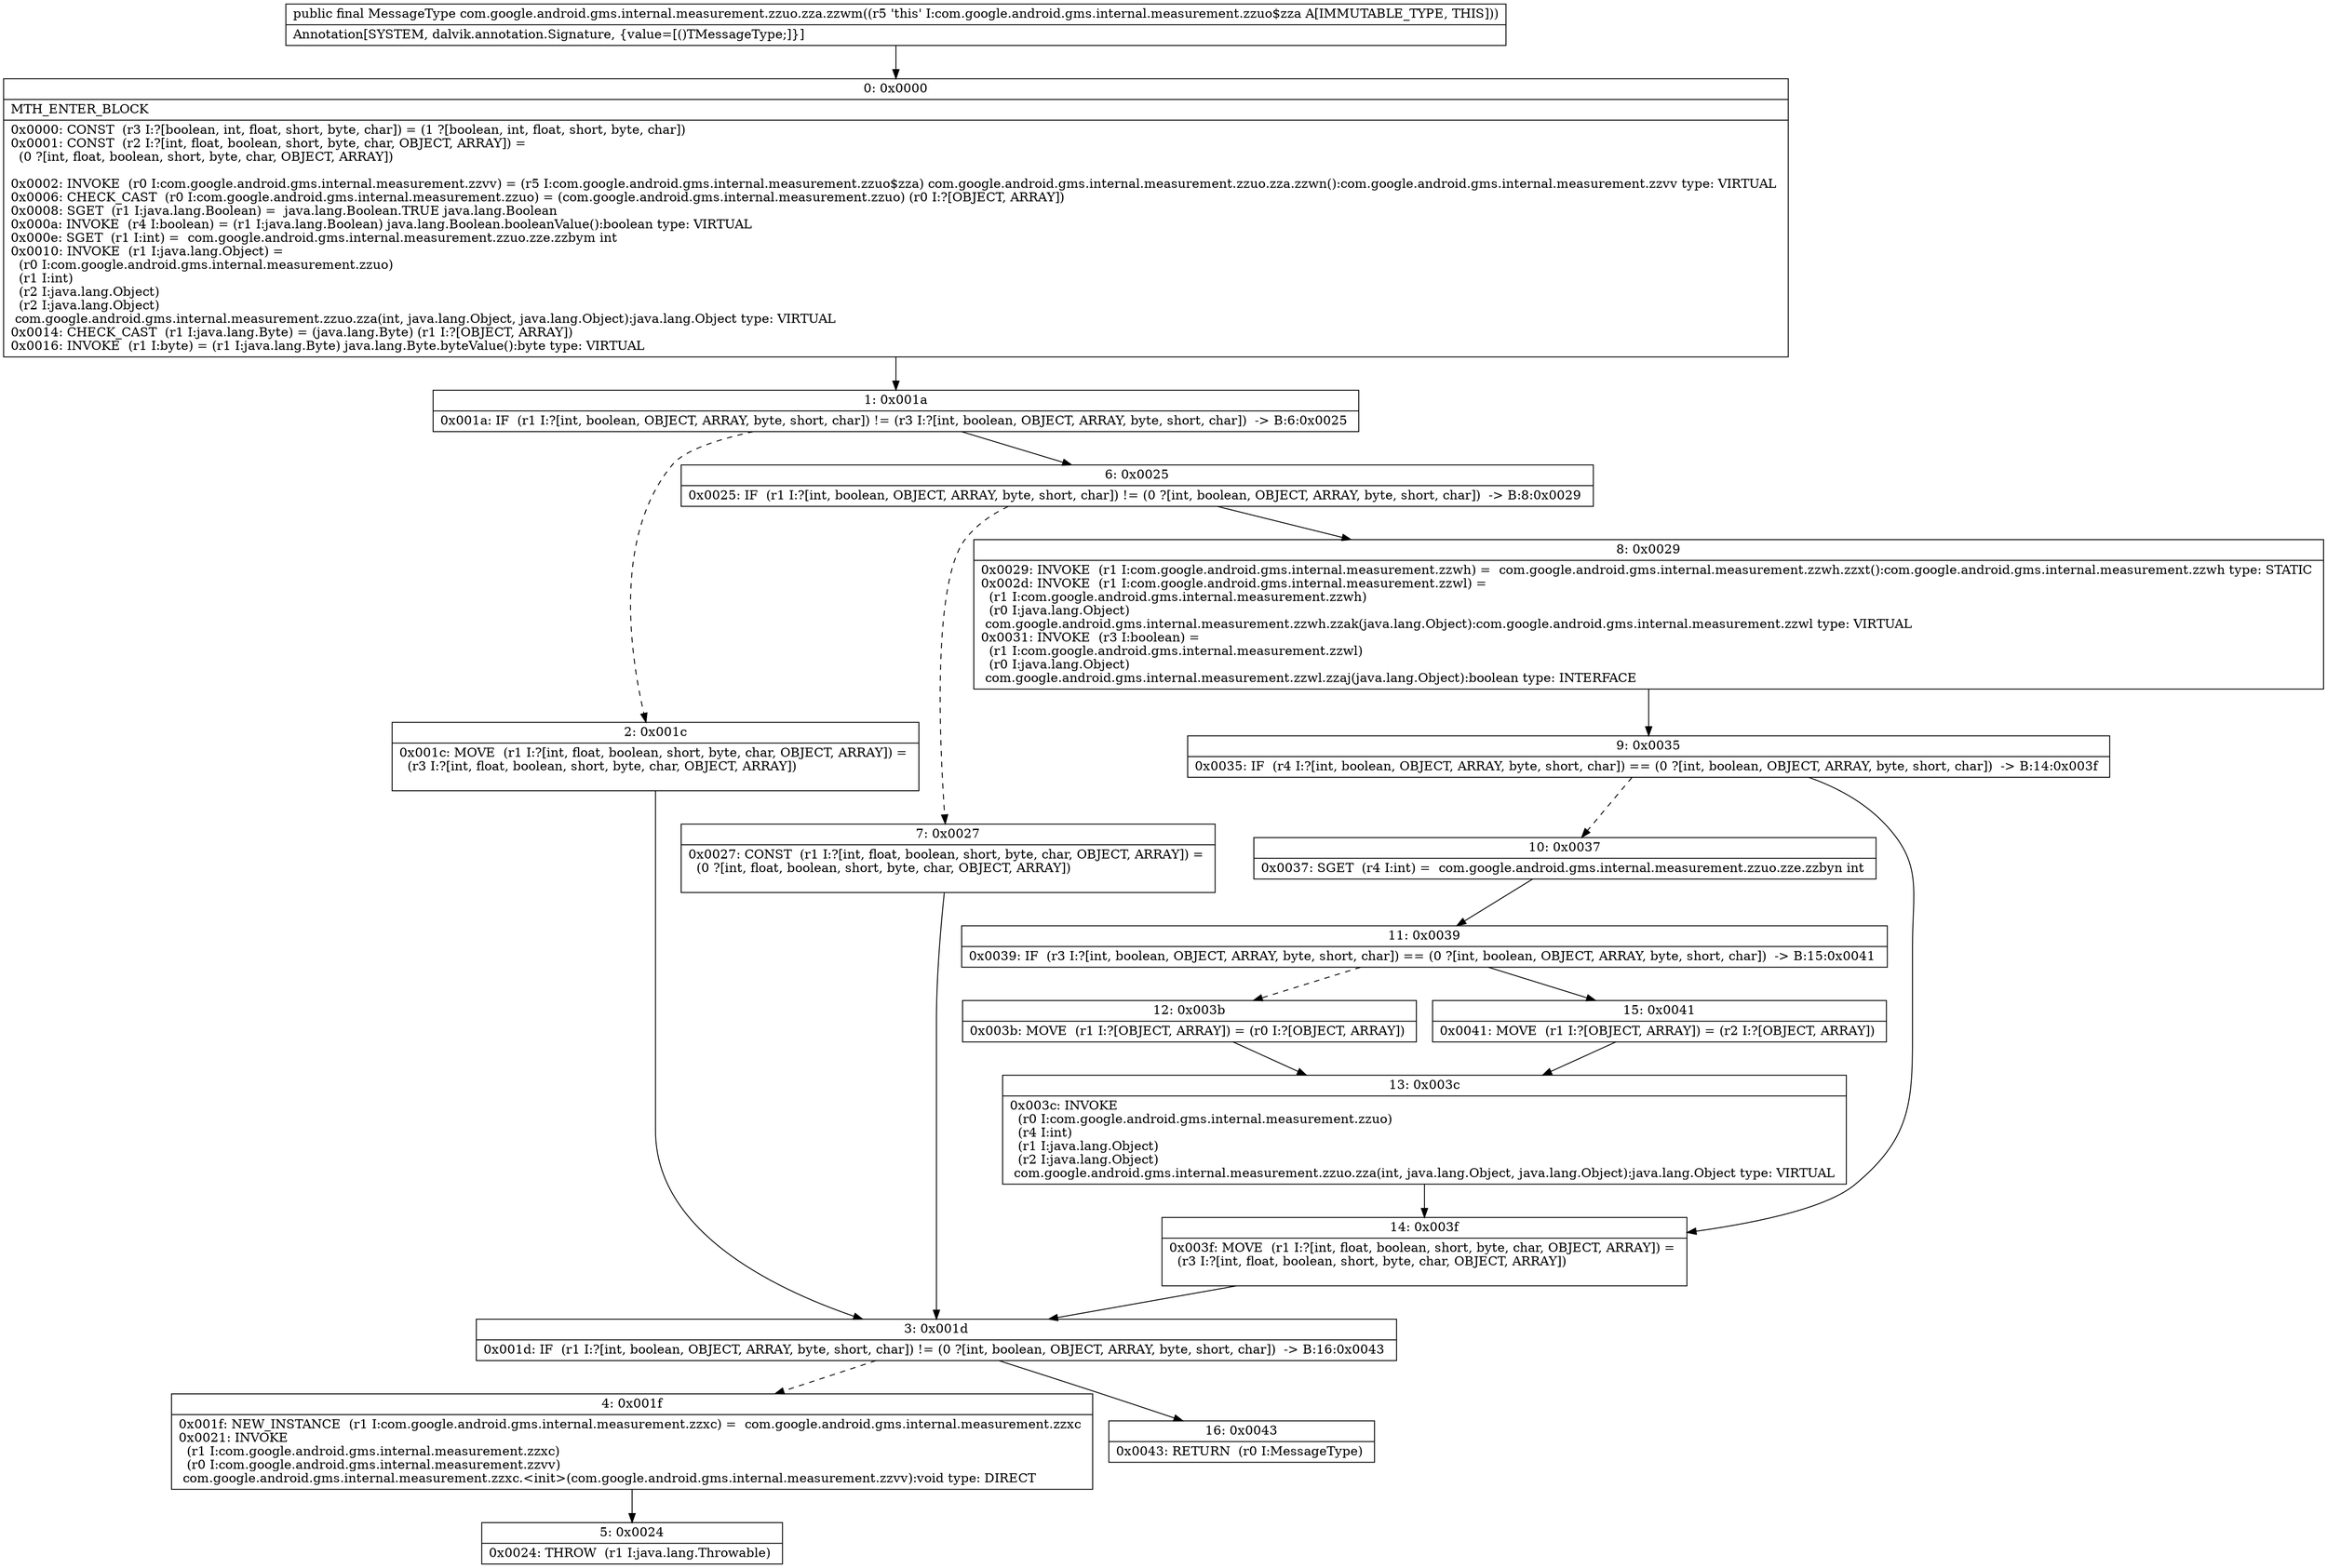 digraph "CFG forcom.google.android.gms.internal.measurement.zzuo.zza.zzwm()Lcom\/google\/android\/gms\/internal\/measurement\/zzuo;" {
Node_0 [shape=record,label="{0\:\ 0x0000|MTH_ENTER_BLOCK\l|0x0000: CONST  (r3 I:?[boolean, int, float, short, byte, char]) = (1 ?[boolean, int, float, short, byte, char]) \l0x0001: CONST  (r2 I:?[int, float, boolean, short, byte, char, OBJECT, ARRAY]) = \l  (0 ?[int, float, boolean, short, byte, char, OBJECT, ARRAY])\l \l0x0002: INVOKE  (r0 I:com.google.android.gms.internal.measurement.zzvv) = (r5 I:com.google.android.gms.internal.measurement.zzuo$zza) com.google.android.gms.internal.measurement.zzuo.zza.zzwn():com.google.android.gms.internal.measurement.zzvv type: VIRTUAL \l0x0006: CHECK_CAST  (r0 I:com.google.android.gms.internal.measurement.zzuo) = (com.google.android.gms.internal.measurement.zzuo) (r0 I:?[OBJECT, ARRAY]) \l0x0008: SGET  (r1 I:java.lang.Boolean) =  java.lang.Boolean.TRUE java.lang.Boolean \l0x000a: INVOKE  (r4 I:boolean) = (r1 I:java.lang.Boolean) java.lang.Boolean.booleanValue():boolean type: VIRTUAL \l0x000e: SGET  (r1 I:int) =  com.google.android.gms.internal.measurement.zzuo.zze.zzbym int \l0x0010: INVOKE  (r1 I:java.lang.Object) = \l  (r0 I:com.google.android.gms.internal.measurement.zzuo)\l  (r1 I:int)\l  (r2 I:java.lang.Object)\l  (r2 I:java.lang.Object)\l com.google.android.gms.internal.measurement.zzuo.zza(int, java.lang.Object, java.lang.Object):java.lang.Object type: VIRTUAL \l0x0014: CHECK_CAST  (r1 I:java.lang.Byte) = (java.lang.Byte) (r1 I:?[OBJECT, ARRAY]) \l0x0016: INVOKE  (r1 I:byte) = (r1 I:java.lang.Byte) java.lang.Byte.byteValue():byte type: VIRTUAL \l}"];
Node_1 [shape=record,label="{1\:\ 0x001a|0x001a: IF  (r1 I:?[int, boolean, OBJECT, ARRAY, byte, short, char]) != (r3 I:?[int, boolean, OBJECT, ARRAY, byte, short, char])  \-\> B:6:0x0025 \l}"];
Node_2 [shape=record,label="{2\:\ 0x001c|0x001c: MOVE  (r1 I:?[int, float, boolean, short, byte, char, OBJECT, ARRAY]) = \l  (r3 I:?[int, float, boolean, short, byte, char, OBJECT, ARRAY])\l \l}"];
Node_3 [shape=record,label="{3\:\ 0x001d|0x001d: IF  (r1 I:?[int, boolean, OBJECT, ARRAY, byte, short, char]) != (0 ?[int, boolean, OBJECT, ARRAY, byte, short, char])  \-\> B:16:0x0043 \l}"];
Node_4 [shape=record,label="{4\:\ 0x001f|0x001f: NEW_INSTANCE  (r1 I:com.google.android.gms.internal.measurement.zzxc) =  com.google.android.gms.internal.measurement.zzxc \l0x0021: INVOKE  \l  (r1 I:com.google.android.gms.internal.measurement.zzxc)\l  (r0 I:com.google.android.gms.internal.measurement.zzvv)\l com.google.android.gms.internal.measurement.zzxc.\<init\>(com.google.android.gms.internal.measurement.zzvv):void type: DIRECT \l}"];
Node_5 [shape=record,label="{5\:\ 0x0024|0x0024: THROW  (r1 I:java.lang.Throwable) \l}"];
Node_6 [shape=record,label="{6\:\ 0x0025|0x0025: IF  (r1 I:?[int, boolean, OBJECT, ARRAY, byte, short, char]) != (0 ?[int, boolean, OBJECT, ARRAY, byte, short, char])  \-\> B:8:0x0029 \l}"];
Node_7 [shape=record,label="{7\:\ 0x0027|0x0027: CONST  (r1 I:?[int, float, boolean, short, byte, char, OBJECT, ARRAY]) = \l  (0 ?[int, float, boolean, short, byte, char, OBJECT, ARRAY])\l \l}"];
Node_8 [shape=record,label="{8\:\ 0x0029|0x0029: INVOKE  (r1 I:com.google.android.gms.internal.measurement.zzwh) =  com.google.android.gms.internal.measurement.zzwh.zzxt():com.google.android.gms.internal.measurement.zzwh type: STATIC \l0x002d: INVOKE  (r1 I:com.google.android.gms.internal.measurement.zzwl) = \l  (r1 I:com.google.android.gms.internal.measurement.zzwh)\l  (r0 I:java.lang.Object)\l com.google.android.gms.internal.measurement.zzwh.zzak(java.lang.Object):com.google.android.gms.internal.measurement.zzwl type: VIRTUAL \l0x0031: INVOKE  (r3 I:boolean) = \l  (r1 I:com.google.android.gms.internal.measurement.zzwl)\l  (r0 I:java.lang.Object)\l com.google.android.gms.internal.measurement.zzwl.zzaj(java.lang.Object):boolean type: INTERFACE \l}"];
Node_9 [shape=record,label="{9\:\ 0x0035|0x0035: IF  (r4 I:?[int, boolean, OBJECT, ARRAY, byte, short, char]) == (0 ?[int, boolean, OBJECT, ARRAY, byte, short, char])  \-\> B:14:0x003f \l}"];
Node_10 [shape=record,label="{10\:\ 0x0037|0x0037: SGET  (r4 I:int) =  com.google.android.gms.internal.measurement.zzuo.zze.zzbyn int \l}"];
Node_11 [shape=record,label="{11\:\ 0x0039|0x0039: IF  (r3 I:?[int, boolean, OBJECT, ARRAY, byte, short, char]) == (0 ?[int, boolean, OBJECT, ARRAY, byte, short, char])  \-\> B:15:0x0041 \l}"];
Node_12 [shape=record,label="{12\:\ 0x003b|0x003b: MOVE  (r1 I:?[OBJECT, ARRAY]) = (r0 I:?[OBJECT, ARRAY]) \l}"];
Node_13 [shape=record,label="{13\:\ 0x003c|0x003c: INVOKE  \l  (r0 I:com.google.android.gms.internal.measurement.zzuo)\l  (r4 I:int)\l  (r1 I:java.lang.Object)\l  (r2 I:java.lang.Object)\l com.google.android.gms.internal.measurement.zzuo.zza(int, java.lang.Object, java.lang.Object):java.lang.Object type: VIRTUAL \l}"];
Node_14 [shape=record,label="{14\:\ 0x003f|0x003f: MOVE  (r1 I:?[int, float, boolean, short, byte, char, OBJECT, ARRAY]) = \l  (r3 I:?[int, float, boolean, short, byte, char, OBJECT, ARRAY])\l \l}"];
Node_15 [shape=record,label="{15\:\ 0x0041|0x0041: MOVE  (r1 I:?[OBJECT, ARRAY]) = (r2 I:?[OBJECT, ARRAY]) \l}"];
Node_16 [shape=record,label="{16\:\ 0x0043|0x0043: RETURN  (r0 I:MessageType) \l}"];
MethodNode[shape=record,label="{public final MessageType com.google.android.gms.internal.measurement.zzuo.zza.zzwm((r5 'this' I:com.google.android.gms.internal.measurement.zzuo$zza A[IMMUTABLE_TYPE, THIS]))  | Annotation[SYSTEM, dalvik.annotation.Signature, \{value=[()TMessageType;]\}]\l}"];
MethodNode -> Node_0;
Node_0 -> Node_1;
Node_1 -> Node_2[style=dashed];
Node_1 -> Node_6;
Node_2 -> Node_3;
Node_3 -> Node_4[style=dashed];
Node_3 -> Node_16;
Node_4 -> Node_5;
Node_6 -> Node_7[style=dashed];
Node_6 -> Node_8;
Node_7 -> Node_3;
Node_8 -> Node_9;
Node_9 -> Node_10[style=dashed];
Node_9 -> Node_14;
Node_10 -> Node_11;
Node_11 -> Node_12[style=dashed];
Node_11 -> Node_15;
Node_12 -> Node_13;
Node_13 -> Node_14;
Node_14 -> Node_3;
Node_15 -> Node_13;
}


